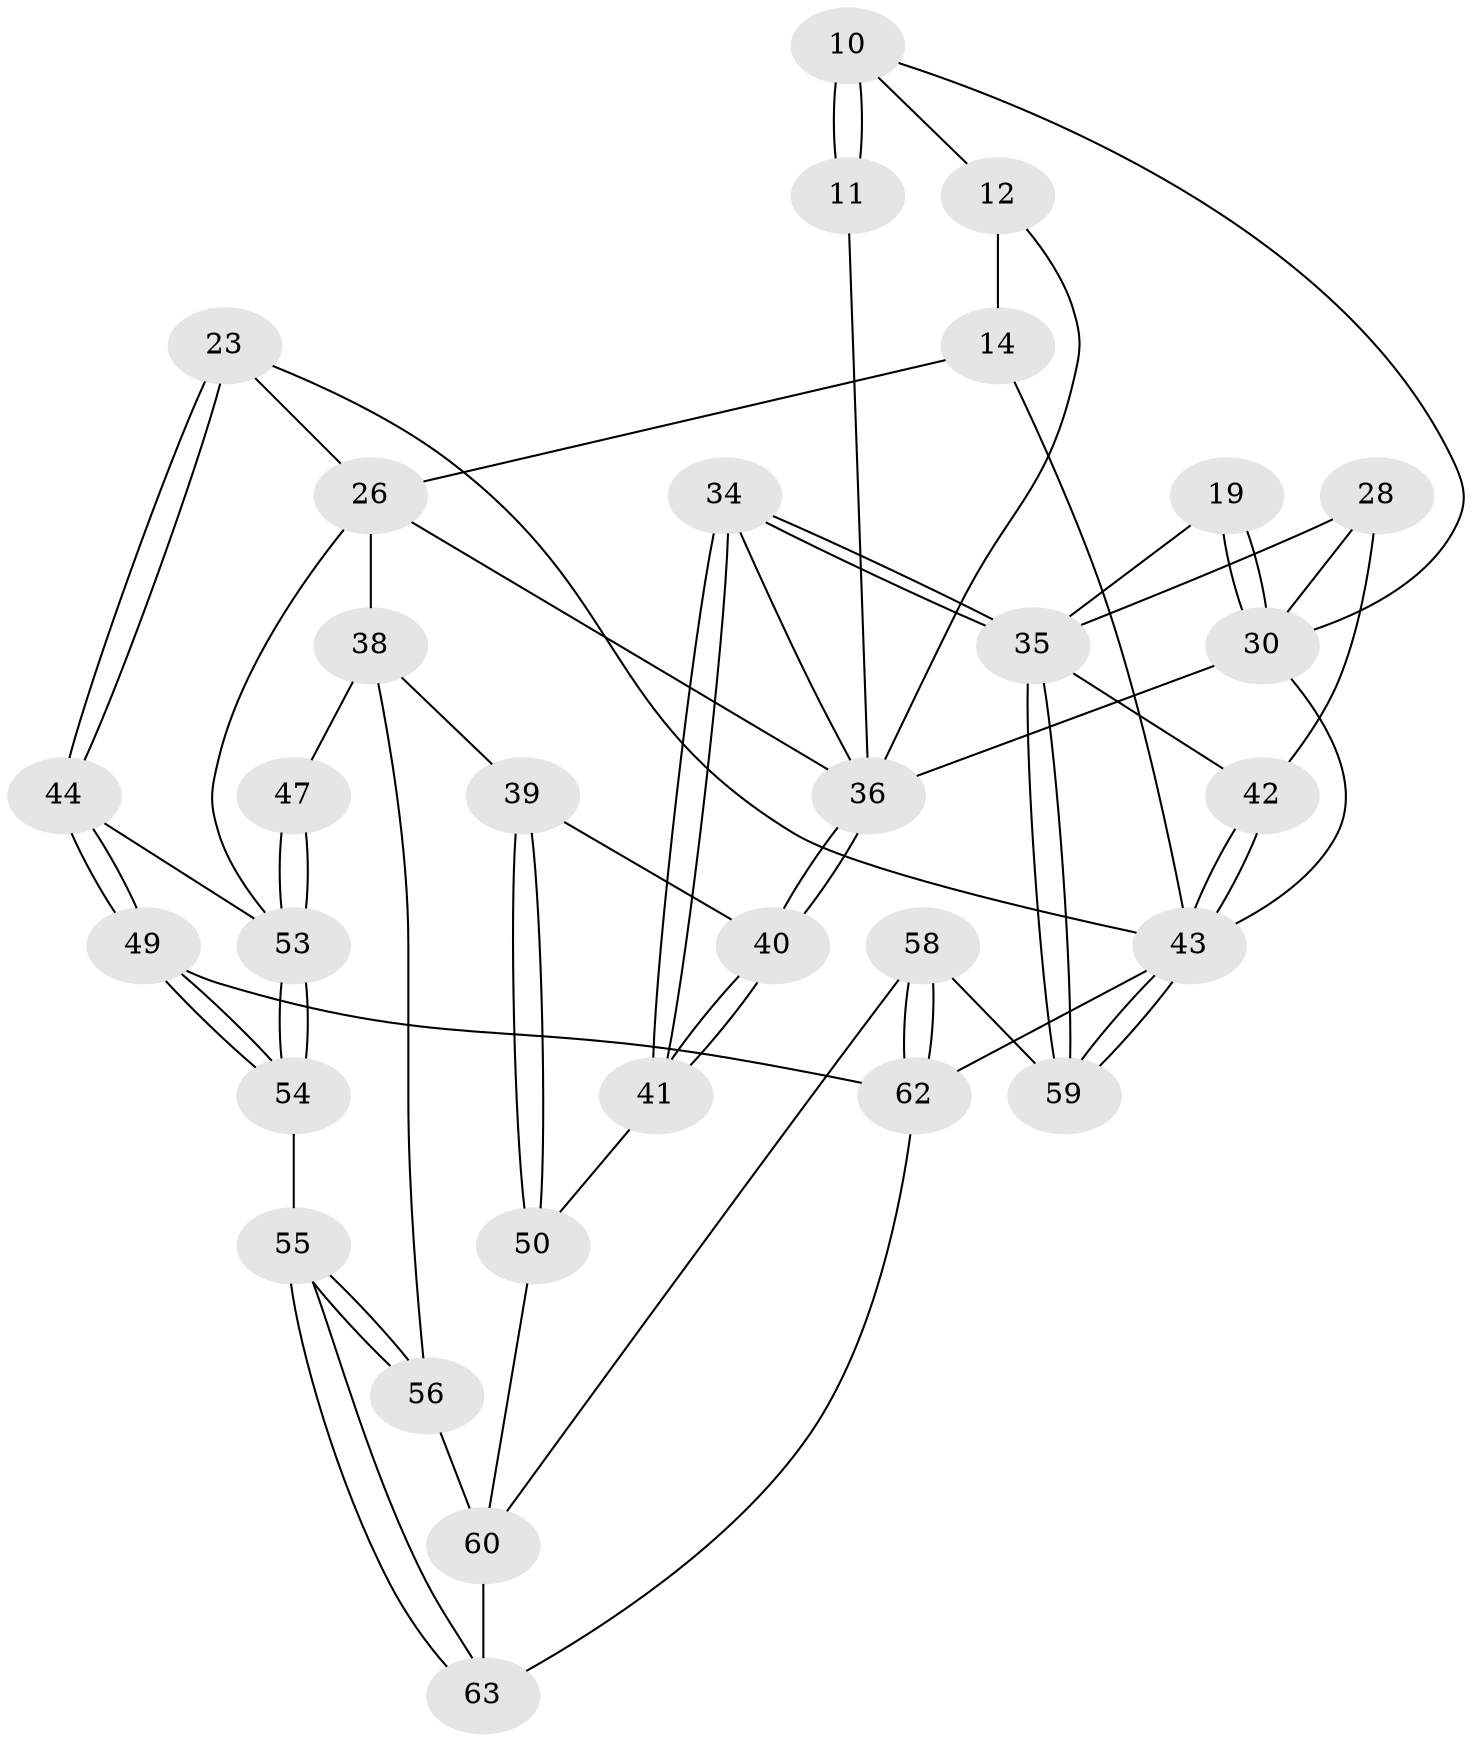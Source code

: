 // original degree distribution, {3: 0.031746031746031744, 4: 0.23809523809523808, 5: 0.5396825396825397, 6: 0.19047619047619047}
// Generated by graph-tools (version 1.1) at 2025/01/03/09/25 05:01:21]
// undirected, 31 vertices, 71 edges
graph export_dot {
graph [start="1"]
  node [color=gray90,style=filled];
  10 [pos="+0.7233099084657717+0.12949080207705319",super="+6+5"];
  11 [pos="+0.6243604792152673+0.21051593601347712"];
  12 [pos="+0.723136153823279+0.25467402045420606",super="+9"];
  14 [pos="+0.7978608273343084+0.25678360930464533",super="+8"];
  19 [pos="+0.3712447448796346+0.32313755973438113"];
  23 [pos="+1+0.26590659835461533"];
  26 [pos="+0.7528494193521169+0.44360004747992593",super="+25"];
  28 [pos="+0.15411461392809905+0.393933603106121",super="+21"];
  30 [pos="+0.40688151683054813+0.3480199154530043",super="+18"];
  34 [pos="+0.22636565073077605+0.5953609481603509"];
  35 [pos="+0.2166302172054727+0.5960793264319982",super="+31+32"];
  36 [pos="+0.512351907396014+0.433982973619157",super="+16+33"];
  38 [pos="+0.6585400546876616+0.5603402833047397",super="+37"];
  39 [pos="+0.6419072619895342+0.5564824784228446"];
  40 [pos="+0.5329755041388035+0.4619357431991415"];
  41 [pos="+0.383799388390462+0.6316701651752276"];
  42 [pos="+0+0.5607025172231831",super="+29"];
  43 [pos="+0+0.9639942955231756",super="+27"];
  44 [pos="+1+0.531879322812967"];
  47 [pos="+0.7865857868716846+0.6294667030244036"];
  49 [pos="+1+0.8538736275244547"];
  50 [pos="+0.4209778370999174+0.6460136684491377"];
  53 [pos="+0.8278493721821486+0.7329834135514434",super="+45+46"];
  54 [pos="+0.8373564612720286+0.8237271560952986"];
  55 [pos="+0.7290413551178659+0.9196016814050196"];
  56 [pos="+0.6368432373583831+0.861217661796359",super="+51"];
  58 [pos="+0.2938049899455132+0.9699255529402371"];
  59 [pos="+0.20807180590456112+0.8189199042907591"];
  60 [pos="+0.5408059221773778+0.8424446690054634",super="+57+52"];
  62 [pos="+0.28200313193288007+1",super="+48"];
  63 [pos="+0.7380939684935888+1",super="+61"];
  10 -- 11 [weight=2];
  10 -- 11;
  10 -- 12;
  10 -- 30;
  11 -- 36;
  12 -- 14 [weight=2];
  12 -- 36;
  14 -- 43 [weight=2];
  14 -- 26;
  19 -- 30 [weight=2];
  19 -- 30;
  19 -- 35;
  23 -- 44;
  23 -- 44;
  23 -- 43;
  23 -- 26;
  26 -- 38;
  26 -- 36;
  26 -- 53;
  28 -- 35 [weight=2];
  28 -- 42;
  28 -- 30;
  30 -- 43;
  30 -- 36 [weight=2];
  34 -- 35;
  34 -- 35;
  34 -- 41;
  34 -- 41;
  34 -- 36;
  35 -- 59;
  35 -- 59;
  35 -- 42;
  36 -- 40;
  36 -- 40;
  38 -- 39;
  38 -- 56;
  38 -- 47;
  39 -- 40;
  39 -- 50;
  39 -- 50;
  40 -- 41;
  40 -- 41;
  41 -- 50;
  42 -- 43 [weight=2];
  42 -- 43;
  43 -- 59;
  43 -- 59;
  43 -- 62 [weight=2];
  44 -- 49;
  44 -- 49;
  44 -- 53;
  47 -- 53 [weight=2];
  47 -- 53;
  49 -- 54;
  49 -- 54;
  49 -- 62;
  50 -- 60;
  53 -- 54;
  53 -- 54;
  54 -- 55;
  55 -- 56;
  55 -- 56;
  55 -- 63;
  55 -- 63;
  56 -- 60 [weight=2];
  58 -- 59;
  58 -- 62;
  58 -- 62;
  58 -- 60;
  60 -- 63;
  62 -- 63 [weight=2];
}
